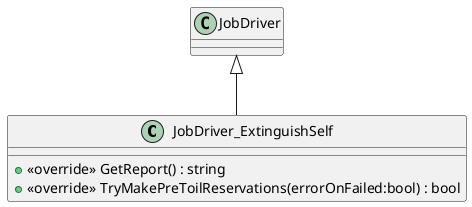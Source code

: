@startuml
class JobDriver_ExtinguishSelf {
    + <<override>> GetReport() : string
    + <<override>> TryMakePreToilReservations(errorOnFailed:bool) : bool
}
JobDriver <|-- JobDriver_ExtinguishSelf
@enduml
